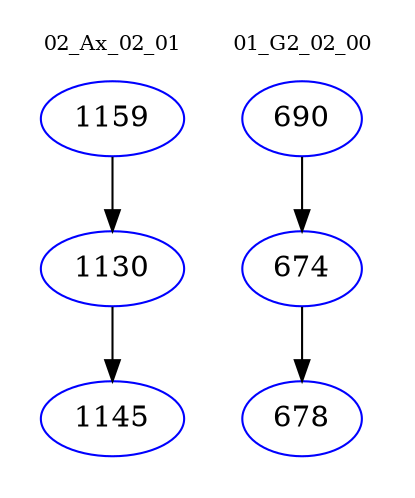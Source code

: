 digraph{
subgraph cluster_0 {
color = white
label = "02_Ax_02_01";
fontsize=10;
T0_1159 [label="1159", color="blue"]
T0_1159 -> T0_1130 [color="black"]
T0_1130 [label="1130", color="blue"]
T0_1130 -> T0_1145 [color="black"]
T0_1145 [label="1145", color="blue"]
}
subgraph cluster_1 {
color = white
label = "01_G2_02_00";
fontsize=10;
T1_690 [label="690", color="blue"]
T1_690 -> T1_674 [color="black"]
T1_674 [label="674", color="blue"]
T1_674 -> T1_678 [color="black"]
T1_678 [label="678", color="blue"]
}
}
